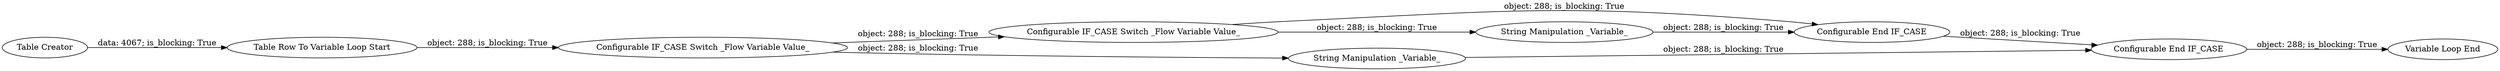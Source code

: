 digraph {
	"-5579328945011224804_892" [label="Configurable IF_CASE Switch _Flow Variable Value_"]
	"-5579328945011224804_893" [label="Configurable End IF_CASE"]
	"-5579328945011224804_889" [label="String Manipulation _Variable_"]
	"-5579328945011224804_890" [label="Configurable End IF_CASE"]
	"-5579328945011224804_899" [label="Variable Loop End"]
	"-5579328945011224804_888" [label="Configurable IF_CASE Switch _Flow Variable Value_"]
	"-5579328945011224804_891" [label="String Manipulation _Variable_"]
	"-5579328945011224804_894" [label="Table Creator"]
	"-5579328945011224804_898" [label="Table Row To Variable Loop Start"]
	"-5579328945011224804_889" -> "-5579328945011224804_890" [label="object: 288; is_blocking: True"]
	"-5579328945011224804_888" -> "-5579328945011224804_889" [label="object: 288; is_blocking: True"]
	"-5579328945011224804_888" -> "-5579328945011224804_892" [label="object: 288; is_blocking: True"]
	"-5579328945011224804_894" -> "-5579328945011224804_898" [label="data: 4067; is_blocking: True"]
	"-5579328945011224804_891" -> "-5579328945011224804_893" [label="object: 288; is_blocking: True"]
	"-5579328945011224804_892" -> "-5579328945011224804_891" [label="object: 288; is_blocking: True"]
	"-5579328945011224804_890" -> "-5579328945011224804_899" [label="object: 288; is_blocking: True"]
	"-5579328945011224804_898" -> "-5579328945011224804_888" [label="object: 288; is_blocking: True"]
	"-5579328945011224804_892" -> "-5579328945011224804_893" [label="object: 288; is_blocking: True"]
	"-5579328945011224804_893" -> "-5579328945011224804_890" [label="object: 288; is_blocking: True"]
	rankdir=LR
}
